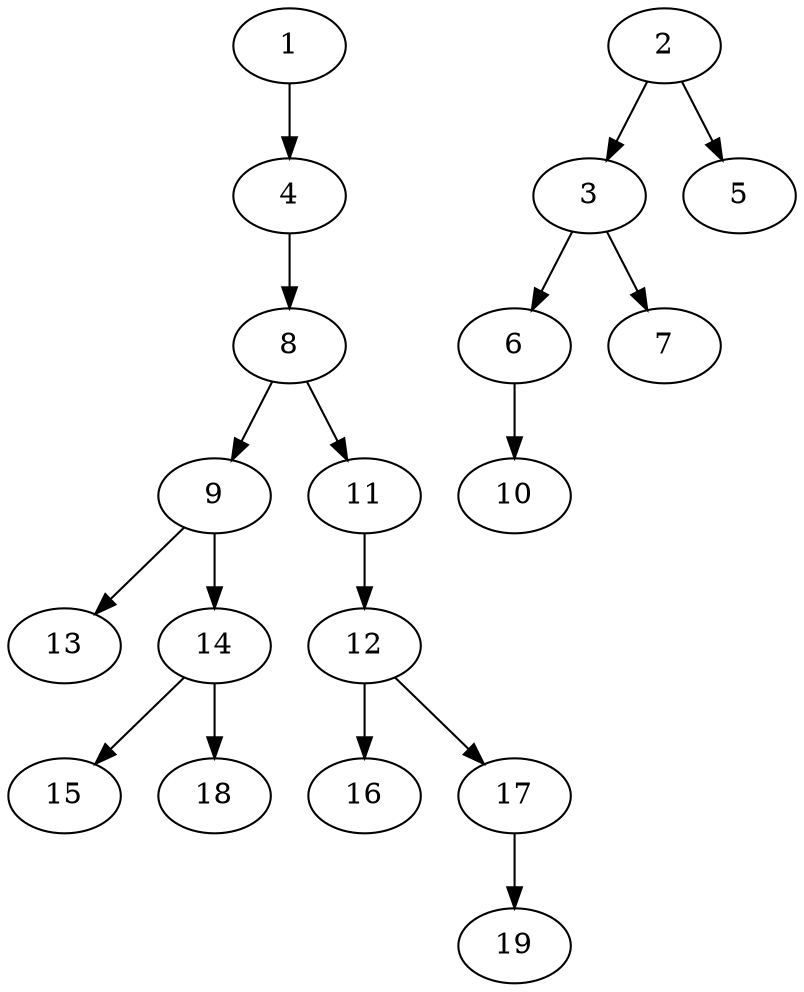 // DAG (tier=1-easy, mode=compute, n=19, ccr=0.292, fat=0.395, density=0.370, regular=0.612, jump=0.006, mindata=262144, maxdata=2097152)
// DAG automatically generated by daggen at Sun Aug 24 16:33:32 2025
// /home/ermia/Project/Environments/daggen/bin/daggen --dot --ccr 0.292 --fat 0.395 --regular 0.612 --density 0.370 --jump 0.006 --mindata 262144 --maxdata 2097152 -n 19 
digraph G {
  1 [size="77187362235670", alpha="0.06", expect_size="38593681117835"]
  1 -> 4 [size ="2649491505152"]
  2 [size="236591575090916", alpha="0.04", expect_size="118295787545458"]
  2 -> 3 [size ="6276566220800"]
  2 -> 5 [size ="6276566220800"]
  3 [size="93982886687932416", alpha="0.10", expect_size="46991443343966208"]
  3 -> 6 [size ="1653696626688"]
  3 -> 7 [size ="1653696626688"]
  4 [size="49414281117615", alpha="0.17", expect_size="24707140558807"]
  4 -> 8 [size ="919064281088"]
  5 [size="1546332369432863", alpha="0.06", expect_size="773166184716431"]
  6 [size="19981932691456000", alpha="0.05", expect_size="9990966345728000"]
  6 -> 10 [size ="589089996800"]
  7 [size="2022399509439538", alpha="0.00", expect_size="1011199754719769"]
  8 [size="10819201637299254", alpha="0.20", expect_size="5409600818649627"]
  8 -> 9 [size ="25164347604992"]
  8 -> 11 [size ="25164347604992"]
  9 [size="13133493528811658", alpha="0.15", expect_size="6566746764405829"]
  9 -> 13 [size ="8506459553792"]
  9 -> 14 [size ="8506459553792"]
  10 [size="42621849170424", alpha="0.04", expect_size="21310924585212"]
  11 [size="582300562358040", alpha="0.02", expect_size="291150281179020"]
  11 -> 12 [size ="1033484894208"]
  12 [size="7986183961095176192", alpha="0.20", expect_size="3993091980547588096"]
  12 -> 16 [size ="31963146616832"]
  12 -> 17 [size ="31963146616832"]
  13 [size="489495726602269", alpha="0.12", expect_size="244747863301134"]
  14 [size="1800317868051529728", alpha="0.14", expect_size="900158934025764864"]
  14 -> 15 [size ="11839211569152"]
  14 -> 18 [size ="11839211569152"]
  15 [size="60008687901575120", alpha="0.13", expect_size="30004343950787560"]
  16 [size="7755243385979404288", alpha="0.07", expect_size="3877621692989702144"]
  17 [size="20637210516639956", alpha="0.10", expect_size="10318605258319978"]
  17 -> 19 [size ="8489573285888"]
  18 [size="4048790391720122", alpha="0.09", expect_size="2024395195860061"]
  19 [size="4260757758429538", alpha="0.04", expect_size="2130378879214769"]
}